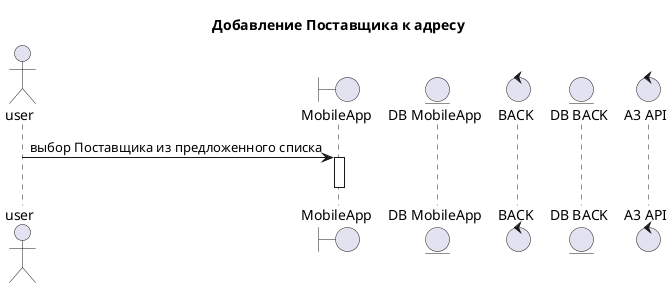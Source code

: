 @startuml
title "Добавление Поставщика к адресу"
actor user
boundary "MobileApp" as mobapp
entity "DB MobileApp" as dbmob
control "BACK" as back
entity "DB BACK" as db
control "A3 API" as a3
' сделать альтернативу с вводом данных в полях из выпадающего списка при нажатии на отдельного Поставщика

user -> mobapp : выбор Поставщика из предложенного списка
activate mobapp

deactivate mobapp

@enduml
